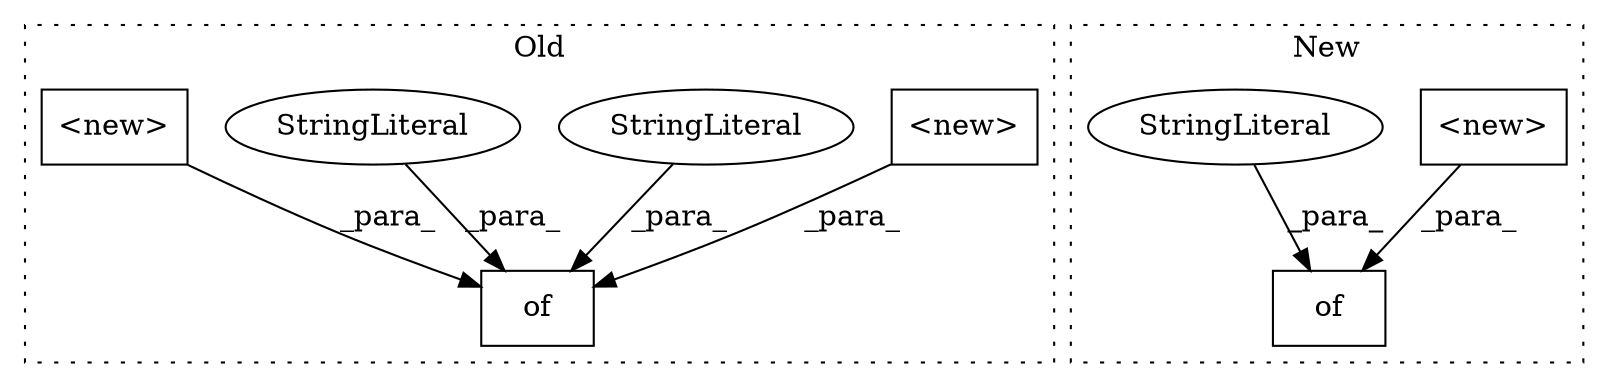 digraph G {
subgraph cluster0 {
1 [label="<new>" a="14" s="773" l="36" shape="box"];
3 [label="of" a="32" s="709,1040" l="3,1" shape="box"];
4 [label="StringLiteral" a="45" s="712" l="9" shape="ellipse"];
5 [label="StringLiteral" a="45" s="811" l="5" shape="ellipse"];
6 [label="<new>" a="14" s="1002" l="37" shape="box"];
label = "Old";
style="dotted";
}
subgraph cluster1 {
2 [label="<new>" a="14" s="348" l="16" shape="box"];
7 [label="of" a="32" s="339,391" l="3,1" shape="box"];
8 [label="StringLiteral" a="45" s="342" l="5" shape="ellipse"];
label = "New";
style="dotted";
}
1 -> 3 [label="_para_"];
2 -> 7 [label="_para_"];
4 -> 3 [label="_para_"];
5 -> 3 [label="_para_"];
6 -> 3 [label="_para_"];
8 -> 7 [label="_para_"];
}